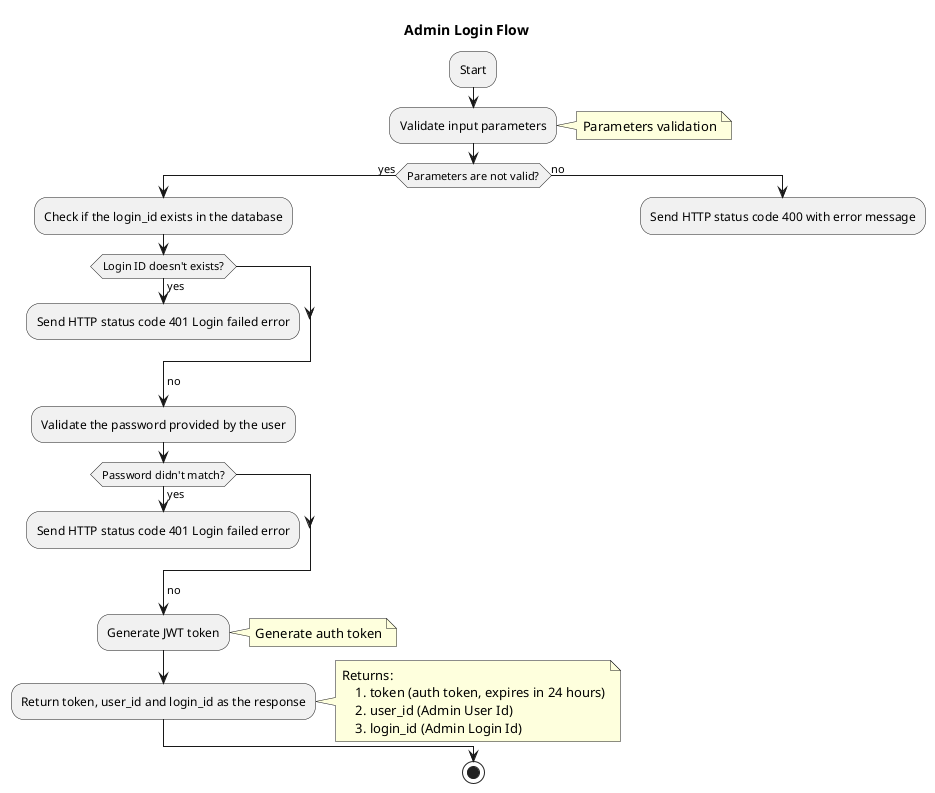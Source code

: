 @startuml admin login flow
title Admin Login Flow

:Start;
:Validate input parameters;
note right
    Parameters validation
end note
if (Parameters are not valid?) then (yes)
    :Check if the login_id exists in the database;
    if (Login ID doesn't exists?) then (yes)
        :Send HTTP status code 401 Login failed error;
        kill
    endif
    ->no;
    :Validate the password provided by the user;
    if (Password didn't match?) then (yes)
        :Send HTTP status code 401 Login failed error;
        kill
    endif
    ->no;
    :Generate JWT token;
    note right
        Generate auth token
    end note
    :Return token, user_id and login_id as the response;
    note right
        Returns:
            1. token (auth token, expires in 24 hours)
            2. user_id (Admin User Id)
            3. login_id (Admin Login Id)
    end note
else (no)
    :Send HTTP status code 400 with error message;
    kill
endif
stop
@enduml
